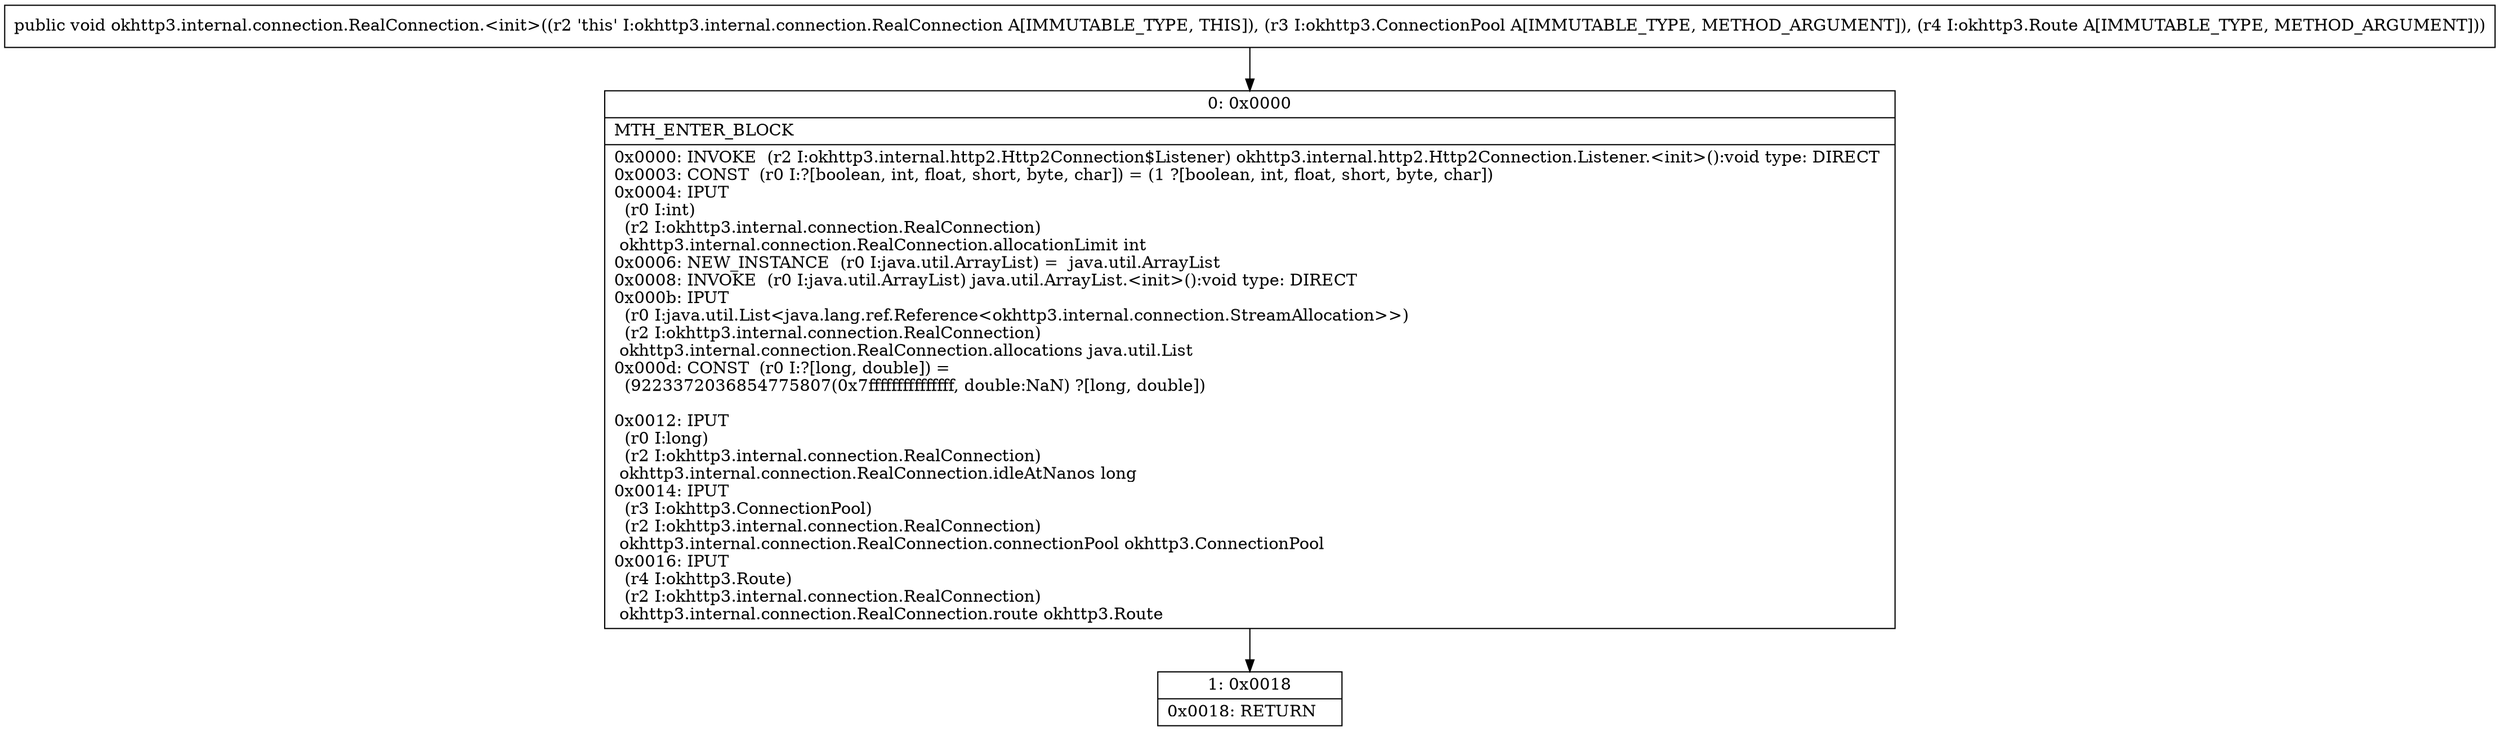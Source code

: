 digraph "CFG forokhttp3.internal.connection.RealConnection.\<init\>(Lokhttp3\/ConnectionPool;Lokhttp3\/Route;)V" {
Node_0 [shape=record,label="{0\:\ 0x0000|MTH_ENTER_BLOCK\l|0x0000: INVOKE  (r2 I:okhttp3.internal.http2.Http2Connection$Listener) okhttp3.internal.http2.Http2Connection.Listener.\<init\>():void type: DIRECT \l0x0003: CONST  (r0 I:?[boolean, int, float, short, byte, char]) = (1 ?[boolean, int, float, short, byte, char]) \l0x0004: IPUT  \l  (r0 I:int)\l  (r2 I:okhttp3.internal.connection.RealConnection)\l okhttp3.internal.connection.RealConnection.allocationLimit int \l0x0006: NEW_INSTANCE  (r0 I:java.util.ArrayList) =  java.util.ArrayList \l0x0008: INVOKE  (r0 I:java.util.ArrayList) java.util.ArrayList.\<init\>():void type: DIRECT \l0x000b: IPUT  \l  (r0 I:java.util.List\<java.lang.ref.Reference\<okhttp3.internal.connection.StreamAllocation\>\>)\l  (r2 I:okhttp3.internal.connection.RealConnection)\l okhttp3.internal.connection.RealConnection.allocations java.util.List \l0x000d: CONST  (r0 I:?[long, double]) = \l  (9223372036854775807(0x7fffffffffffffff, double:NaN) ?[long, double])\l \l0x0012: IPUT  \l  (r0 I:long)\l  (r2 I:okhttp3.internal.connection.RealConnection)\l okhttp3.internal.connection.RealConnection.idleAtNanos long \l0x0014: IPUT  \l  (r3 I:okhttp3.ConnectionPool)\l  (r2 I:okhttp3.internal.connection.RealConnection)\l okhttp3.internal.connection.RealConnection.connectionPool okhttp3.ConnectionPool \l0x0016: IPUT  \l  (r4 I:okhttp3.Route)\l  (r2 I:okhttp3.internal.connection.RealConnection)\l okhttp3.internal.connection.RealConnection.route okhttp3.Route \l}"];
Node_1 [shape=record,label="{1\:\ 0x0018|0x0018: RETURN   \l}"];
MethodNode[shape=record,label="{public void okhttp3.internal.connection.RealConnection.\<init\>((r2 'this' I:okhttp3.internal.connection.RealConnection A[IMMUTABLE_TYPE, THIS]), (r3 I:okhttp3.ConnectionPool A[IMMUTABLE_TYPE, METHOD_ARGUMENT]), (r4 I:okhttp3.Route A[IMMUTABLE_TYPE, METHOD_ARGUMENT])) }"];
MethodNode -> Node_0;
Node_0 -> Node_1;
}

